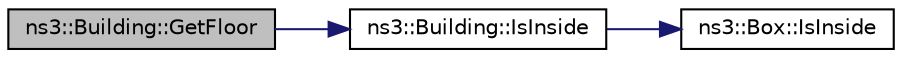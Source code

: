 digraph "ns3::Building::GetFloor"
{
  edge [fontname="Helvetica",fontsize="10",labelfontname="Helvetica",labelfontsize="10"];
  node [fontname="Helvetica",fontsize="10",shape=record];
  rankdir="LR";
  Node1 [label="ns3::Building::GetFloor",height=0.2,width=0.4,color="black", fillcolor="grey75", style="filled", fontcolor="black"];
  Node1 -> Node2 [color="midnightblue",fontsize="10",style="solid"];
  Node2 [label="ns3::Building::IsInside",height=0.2,width=0.4,color="black", fillcolor="white", style="filled",URL="$d3/d67/classns3_1_1Building.html#aa6fc519b99648c37c829fe52fa91eb8f"];
  Node2 -> Node3 [color="midnightblue",fontsize="10",style="solid"];
  Node3 [label="ns3::Box::IsInside",height=0.2,width=0.4,color="black", fillcolor="white", style="filled",URL="$da/def/classns3_1_1Box.html#abc69bd930a2476a82dac530570ce0a73"];
}
